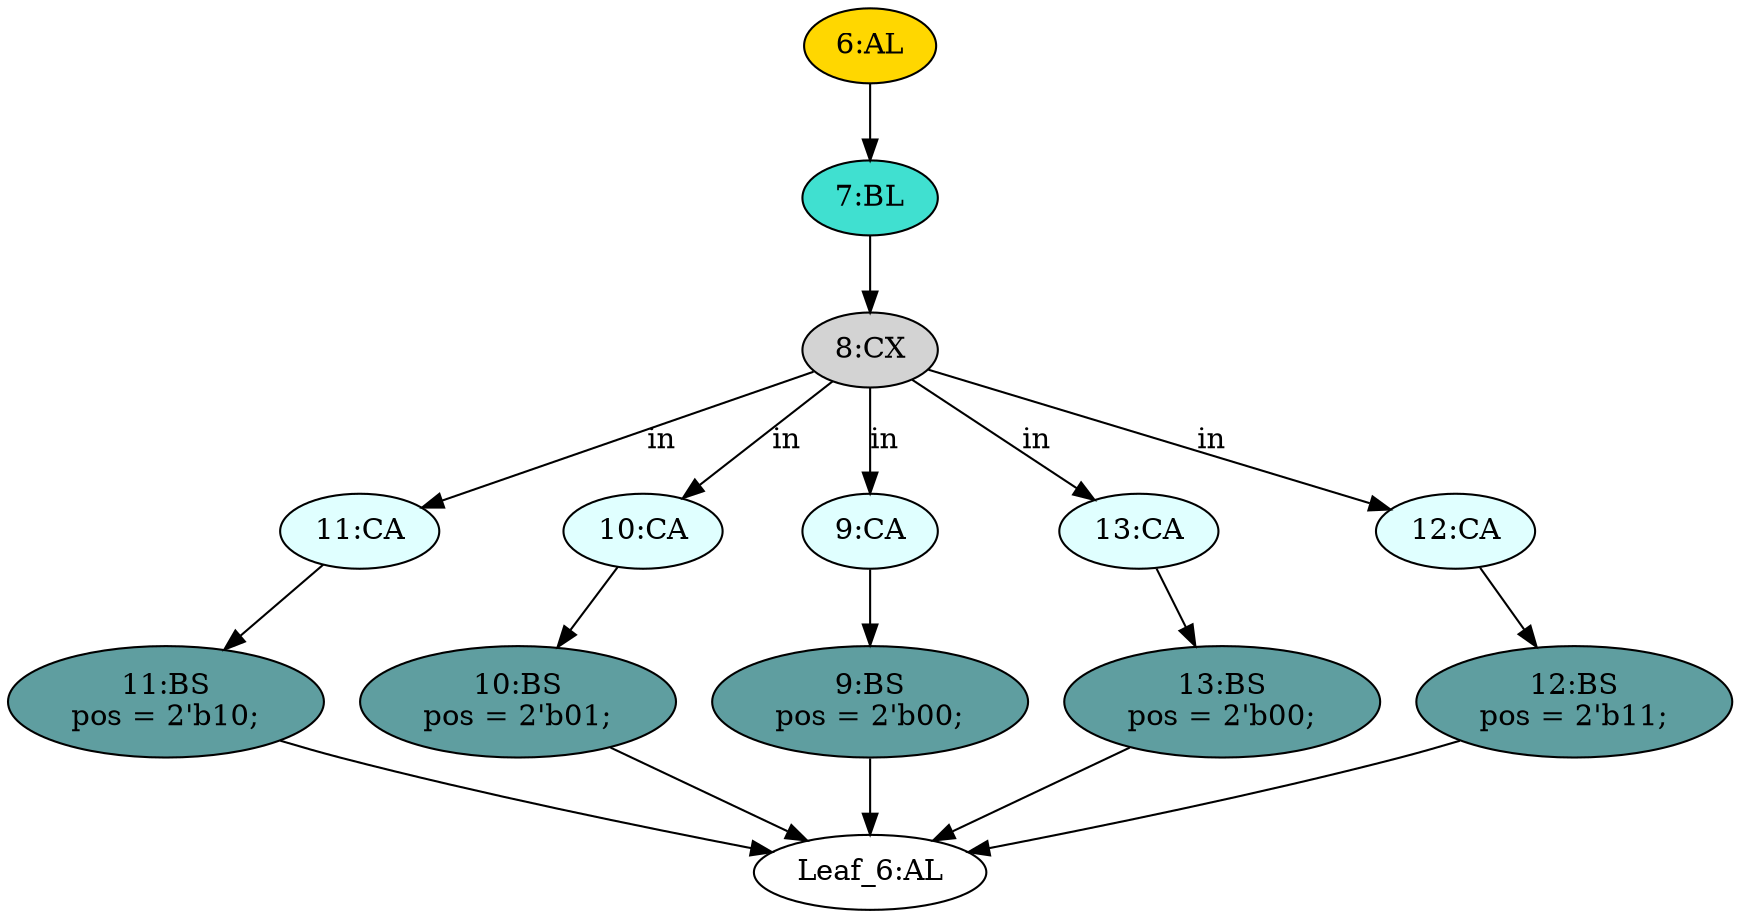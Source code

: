 strict digraph "" {
	node [label="\N"];
	"11:CA"	[ast="<pyverilog.vparser.ast.Case object at 0x7f22ab97ec10>",
		fillcolor=lightcyan,
		label="11:CA",
		statements="[]",
		style=filled,
		typ=Case];
	"11:BS"	[ast="<pyverilog.vparser.ast.BlockingSubstitution object at 0x7f22ab97eb90>",
		fillcolor=cadetblue,
		label="11:BS
pos = 2'b10;",
		statements="[<pyverilog.vparser.ast.BlockingSubstitution object at 0x7f22ab97eb90>]",
		style=filled,
		typ=BlockingSubstitution];
	"11:CA" -> "11:BS"	[cond="[]",
		lineno=None];
	"8:CX"	[ast="<pyverilog.vparser.ast.CasexStatement object at 0x7f22ab97e150>",
		fillcolor=lightgray,
		label="8:CX",
		statements="[]",
		style=filled,
		typ=CasexStatement];
	"8:CX" -> "11:CA"	[cond="['in']",
		label=in,
		lineno=8];
	"10:CA"	[ast="<pyverilog.vparser.ast.Case object at 0x7f22ad0ce910>",
		fillcolor=lightcyan,
		label="10:CA",
		statements="[]",
		style=filled,
		typ=Case];
	"8:CX" -> "10:CA"	[cond="['in']",
		label=in,
		lineno=8];
	"9:CA"	[ast="<pyverilog.vparser.ast.Case object at 0x7f22ad0ce190>",
		fillcolor=lightcyan,
		label="9:CA",
		statements="[]",
		style=filled,
		typ=Case];
	"8:CX" -> "9:CA"	[cond="['in']",
		label=in,
		lineno=8];
	"13:CA"	[ast="<pyverilog.vparser.ast.Case object at 0x7f22ad0ced10>",
		fillcolor=lightcyan,
		label="13:CA",
		statements="[]",
		style=filled,
		typ=Case];
	"8:CX" -> "13:CA"	[cond="['in']",
		label=in,
		lineno=8];
	"12:CA"	[ast="<pyverilog.vparser.ast.Case object at 0x7f22ad0ceb10>",
		fillcolor=lightcyan,
		label="12:CA",
		statements="[]",
		style=filled,
		typ=Case];
	"8:CX" -> "12:CA"	[cond="['in']",
		label=in,
		lineno=8];
	"9:BS"	[ast="<pyverilog.vparser.ast.BlockingSubstitution object at 0x7f22ad0ce1d0>",
		fillcolor=cadetblue,
		label="9:BS
pos = 2'b00;",
		statements="[<pyverilog.vparser.ast.BlockingSubstitution object at 0x7f22ad0ce1d0>]",
		style=filled,
		typ=BlockingSubstitution];
	"Leaf_6:AL"	[def_var="['pos']",
		label="Leaf_6:AL"];
	"9:BS" -> "Leaf_6:AL"	[cond="[]",
		lineno=None];
	"10:BS"	[ast="<pyverilog.vparser.ast.BlockingSubstitution object at 0x7f22ad0ce990>",
		fillcolor=cadetblue,
		label="10:BS
pos = 2'b01;",
		statements="[<pyverilog.vparser.ast.BlockingSubstitution object at 0x7f22ad0ce990>]",
		style=filled,
		typ=BlockingSubstitution];
	"10:BS" -> "Leaf_6:AL"	[cond="[]",
		lineno=None];
	"10:CA" -> "10:BS"	[cond="[]",
		lineno=None];
	"12:BS"	[ast="<pyverilog.vparser.ast.BlockingSubstitution object at 0x7f22ad0ceb90>",
		fillcolor=cadetblue,
		label="12:BS
pos = 2'b11;",
		statements="[<pyverilog.vparser.ast.BlockingSubstitution object at 0x7f22ad0ceb90>]",
		style=filled,
		typ=BlockingSubstitution];
	"12:BS" -> "Leaf_6:AL"	[cond="[]",
		lineno=None];
	"9:CA" -> "9:BS"	[cond="[]",
		lineno=None];
	"13:BS"	[ast="<pyverilog.vparser.ast.BlockingSubstitution object at 0x7f22ad0ced50>",
		fillcolor=cadetblue,
		label="13:BS
pos = 2'b00;",
		statements="[<pyverilog.vparser.ast.BlockingSubstitution object at 0x7f22ad0ced50>]",
		style=filled,
		typ=BlockingSubstitution];
	"13:BS" -> "Leaf_6:AL"	[cond="[]",
		lineno=None];
	"13:CA" -> "13:BS"	[cond="[]",
		lineno=None];
	"11:BS" -> "Leaf_6:AL"	[cond="[]",
		lineno=None];
	"6:AL"	[ast="<pyverilog.vparser.ast.Always object at 0x7f22ad0cef10>",
		clk_sens=False,
		fillcolor=gold,
		label="6:AL",
		sens="[]",
		statements="[]",
		style=filled,
		typ=Always,
		use_var="['in']"];
	"7:BL"	[ast="<pyverilog.vparser.ast.Block object at 0x7f22ad0ef050>",
		fillcolor=turquoise,
		label="7:BL",
		statements="[]",
		style=filled,
		typ=Block];
	"6:AL" -> "7:BL"	[cond="[]",
		lineno=None];
	"12:CA" -> "12:BS"	[cond="[]",
		lineno=None];
	"7:BL" -> "8:CX"	[cond="[]",
		lineno=None];
}
